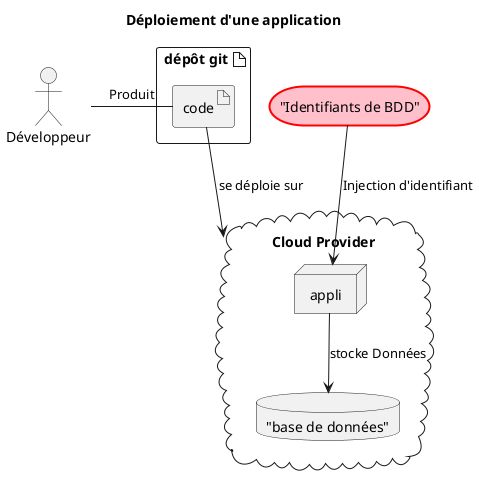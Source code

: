 @startuml
title Déploiement d'une application

actor Développeur

artifact "dépôt git    " {
artifact code
}

storage c #pink;line:red;line.bold;text:black [
"Identifiants de BDD"
]

cloud "Cloud Provider"  {
database bdd [
"base de données"
]
node appli

appli -d-> bdd : stocke Données
}

Développeur - code : Produit

code -d-> "Cloud Provider" : se déploie sur
c -d-> appli : Injection d'identifiant

@enduml
